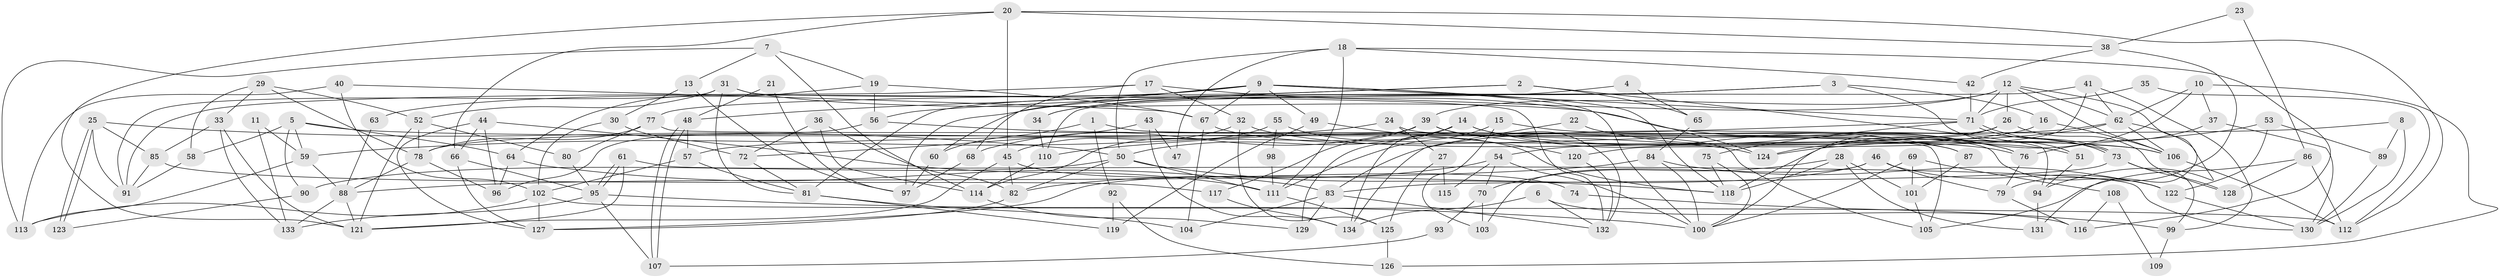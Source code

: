 // Generated by graph-tools (version 1.1) at 2025/02/03/09/25 03:02:09]
// undirected, 134 vertices, 268 edges
graph export_dot {
graph [start="1"]
  node [color=gray90,style=filled];
  1;
  2;
  3;
  4;
  5;
  6;
  7;
  8;
  9;
  10;
  11;
  12;
  13;
  14;
  15;
  16;
  17;
  18;
  19;
  20;
  21;
  22;
  23;
  24;
  25;
  26;
  27;
  28;
  29;
  30;
  31;
  32;
  33;
  34;
  35;
  36;
  37;
  38;
  39;
  40;
  41;
  42;
  43;
  44;
  45;
  46;
  47;
  48;
  49;
  50;
  51;
  52;
  53;
  54;
  55;
  56;
  57;
  58;
  59;
  60;
  61;
  62;
  63;
  64;
  65;
  66;
  67;
  68;
  69;
  70;
  71;
  72;
  73;
  74;
  75;
  76;
  77;
  78;
  79;
  80;
  81;
  82;
  83;
  84;
  85;
  86;
  87;
  88;
  89;
  90;
  91;
  92;
  93;
  94;
  95;
  96;
  97;
  98;
  99;
  100;
  101;
  102;
  103;
  104;
  105;
  106;
  107;
  108;
  109;
  110;
  111;
  112;
  113;
  114;
  115;
  116;
  117;
  118;
  119;
  120;
  121;
  122;
  123;
  124;
  125;
  126;
  127;
  128;
  129;
  130;
  131;
  132;
  133;
  134;
  1 -- 105;
  1 -- 92;
  1 -- 60;
  2 -- 77;
  2 -- 94;
  2 -- 56;
  2 -- 65;
  3 -- 16;
  3 -- 81;
  3 -- 51;
  3 -- 97;
  4 -- 34;
  4 -- 65;
  5 -- 106;
  5 -- 58;
  5 -- 59;
  5 -- 64;
  5 -- 90;
  6 -- 132;
  6 -- 116;
  6 -- 134;
  7 -- 19;
  7 -- 113;
  7 -- 13;
  7 -- 114;
  8 -- 57;
  8 -- 130;
  8 -- 89;
  9 -- 100;
  9 -- 71;
  9 -- 48;
  9 -- 49;
  9 -- 60;
  9 -- 63;
  9 -- 67;
  9 -- 118;
  10 -- 118;
  10 -- 37;
  10 -- 62;
  10 -- 126;
  11 -- 59;
  11 -- 133;
  12 -- 62;
  12 -- 106;
  12 -- 26;
  12 -- 34;
  12 -- 39;
  12 -- 71;
  12 -- 94;
  13 -- 97;
  13 -- 30;
  14 -- 106;
  14 -- 134;
  14 -- 50;
  14 -- 87;
  14 -- 129;
  15 -- 103;
  15 -- 111;
  15 -- 73;
  16 -- 54;
  16 -- 106;
  17 -- 91;
  17 -- 124;
  17 -- 32;
  17 -- 68;
  18 -- 50;
  18 -- 111;
  18 -- 42;
  18 -- 47;
  18 -- 116;
  19 -- 64;
  19 -- 67;
  19 -- 56;
  20 -- 45;
  20 -- 66;
  20 -- 38;
  20 -- 112;
  20 -- 121;
  21 -- 97;
  21 -- 48;
  22 -- 134;
  22 -- 76;
  23 -- 86;
  23 -- 38;
  24 -- 59;
  24 -- 122;
  24 -- 27;
  25 -- 50;
  25 -- 123;
  25 -- 123;
  25 -- 85;
  25 -- 91;
  26 -- 78;
  26 -- 100;
  26 -- 128;
  27 -- 125;
  27 -- 115;
  28 -- 118;
  28 -- 131;
  28 -- 70;
  28 -- 101;
  29 -- 78;
  29 -- 52;
  29 -- 33;
  29 -- 58;
  30 -- 72;
  30 -- 102;
  31 -- 52;
  31 -- 132;
  31 -- 76;
  31 -- 81;
  31 -- 91;
  32 -- 45;
  32 -- 76;
  32 -- 125;
  33 -- 85;
  33 -- 121;
  33 -- 133;
  34 -- 110;
  35 -- 71;
  35 -- 112;
  36 -- 114;
  36 -- 82;
  36 -- 72;
  37 -- 130;
  37 -- 76;
  38 -- 42;
  38 -- 79;
  39 -- 68;
  39 -- 51;
  39 -- 117;
  39 -- 132;
  40 -- 102;
  40 -- 67;
  40 -- 113;
  41 -- 62;
  41 -- 110;
  41 -- 99;
  41 -- 120;
  42 -- 71;
  43 -- 72;
  43 -- 134;
  43 -- 47;
  44 -- 66;
  44 -- 127;
  44 -- 96;
  44 -- 111;
  45 -- 121;
  45 -- 82;
  45 -- 74;
  46 -- 79;
  46 -- 122;
  46 -- 103;
  46 -- 127;
  48 -- 107;
  48 -- 107;
  48 -- 57;
  49 -- 120;
  49 -- 119;
  50 -- 118;
  50 -- 82;
  50 -- 90;
  50 -- 111;
  51 -- 94;
  52 -- 121;
  52 -- 78;
  52 -- 80;
  53 -- 124;
  53 -- 122;
  53 -- 89;
  54 -- 100;
  54 -- 82;
  54 -- 70;
  54 -- 115;
  55 -- 118;
  55 -- 114;
  55 -- 98;
  56 -- 96;
  56 -- 124;
  57 -- 102;
  57 -- 81;
  58 -- 91;
  59 -- 88;
  59 -- 113;
  60 -- 97;
  61 -- 121;
  61 -- 95;
  61 -- 95;
  61 -- 130;
  62 -- 83;
  62 -- 106;
  62 -- 124;
  62 -- 131;
  63 -- 88;
  64 -- 96;
  64 -- 83;
  65 -- 84;
  66 -- 127;
  66 -- 95;
  67 -- 104;
  67 -- 87;
  68 -- 97;
  69 -- 101;
  69 -- 100;
  69 -- 108;
  70 -- 93;
  70 -- 103;
  71 -- 73;
  71 -- 73;
  71 -- 75;
  71 -- 110;
  72 -- 81;
  73 -- 83;
  73 -- 99;
  73 -- 128;
  74 -- 99;
  75 -- 100;
  75 -- 118;
  76 -- 79;
  77 -- 105;
  77 -- 80;
  77 -- 78;
  78 -- 96;
  78 -- 88;
  79 -- 116;
  80 -- 95;
  81 -- 104;
  81 -- 119;
  82 -- 127;
  83 -- 104;
  83 -- 129;
  83 -- 132;
  84 -- 100;
  84 -- 88;
  84 -- 122;
  85 -- 91;
  85 -- 117;
  86 -- 112;
  86 -- 128;
  86 -- 105;
  87 -- 101;
  88 -- 121;
  88 -- 133;
  89 -- 130;
  90 -- 123;
  92 -- 126;
  92 -- 119;
  93 -- 107;
  94 -- 131;
  95 -- 133;
  95 -- 100;
  95 -- 107;
  98 -- 111;
  99 -- 109;
  101 -- 105;
  102 -- 113;
  102 -- 112;
  102 -- 127;
  106 -- 112;
  108 -- 116;
  108 -- 109;
  110 -- 114;
  111 -- 125;
  114 -- 129;
  117 -- 134;
  120 -- 132;
  122 -- 130;
  125 -- 126;
}

